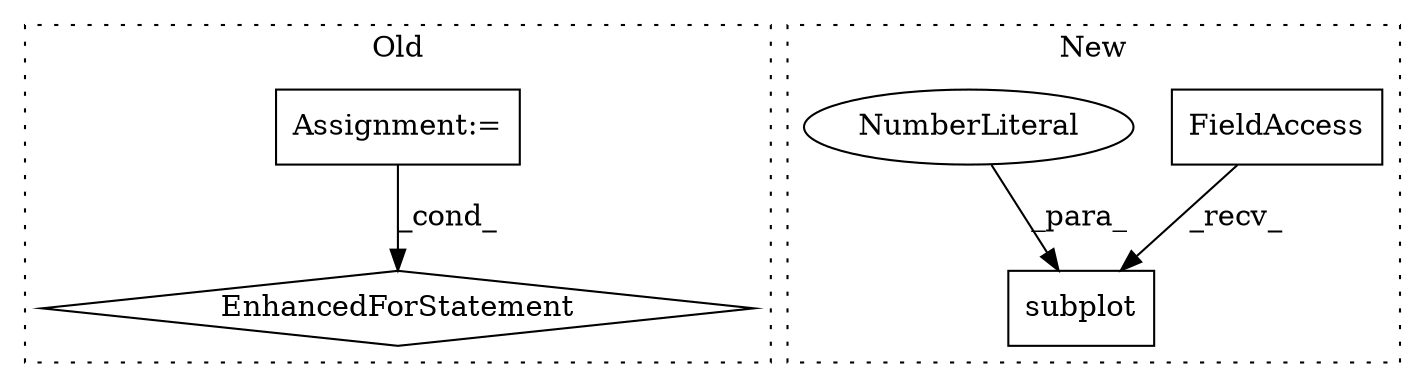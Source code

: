 digraph G {
subgraph cluster0 {
1 [label="EnhancedForStatement" a="70" s="970,1039" l="53,2" shape="diamond"];
5 [label="Assignment:=" a="7" s="471" l="1" shape="box"];
label = "Old";
style="dotted";
}
subgraph cluster1 {
2 [label="subplot" a="32" s="1176,1189" l="8,1" shape="box"];
3 [label="FieldAccess" a="22" s="1158" l="10" shape="box"];
4 [label="NumberLiteral" a="34" s="1188" l="1" shape="ellipse"];
label = "New";
style="dotted";
}
3 -> 2 [label="_recv_"];
4 -> 2 [label="_para_"];
5 -> 1 [label="_cond_"];
}